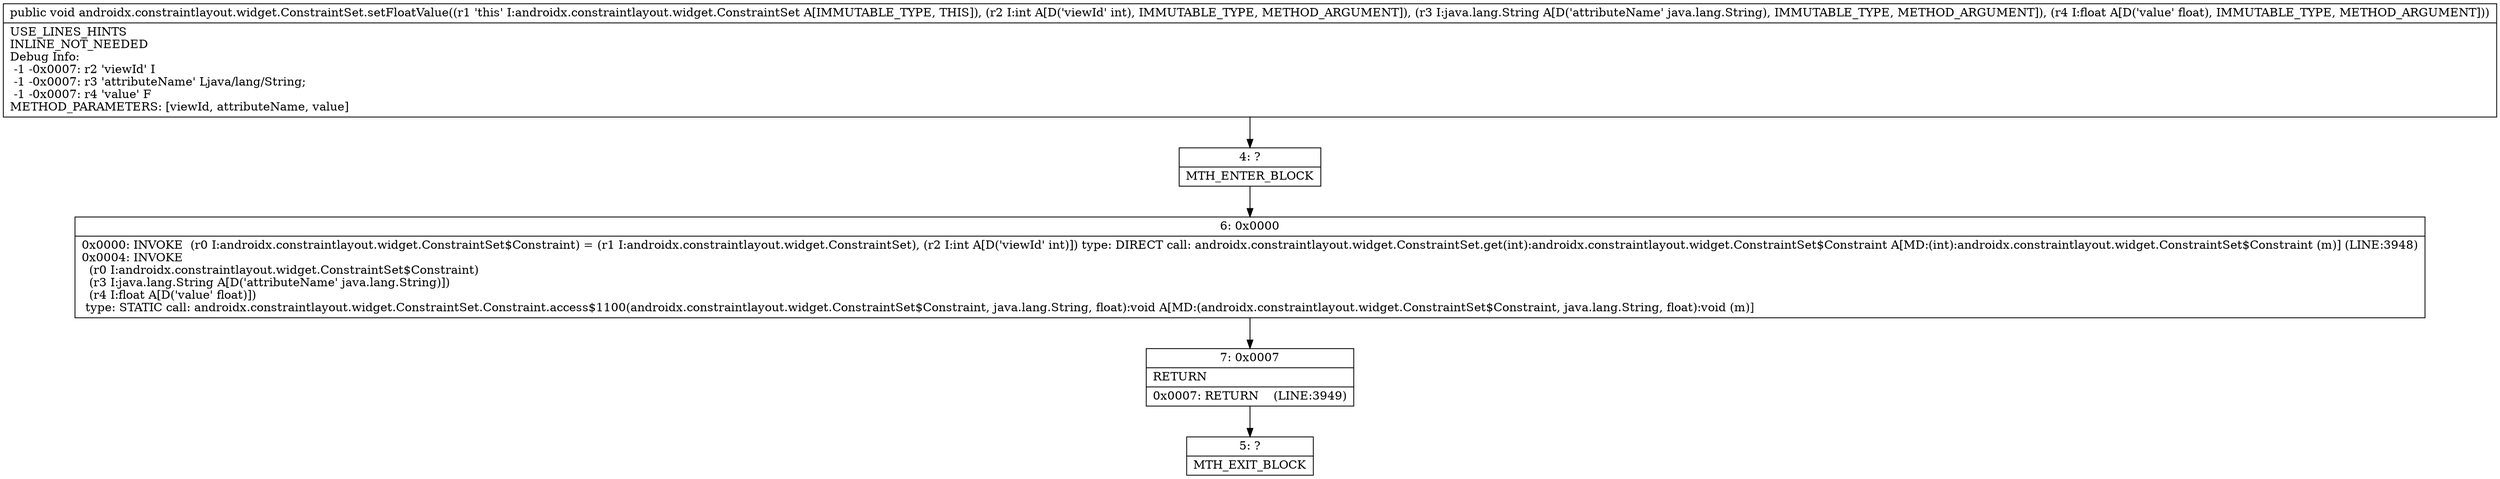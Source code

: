 digraph "CFG forandroidx.constraintlayout.widget.ConstraintSet.setFloatValue(ILjava\/lang\/String;F)V" {
Node_4 [shape=record,label="{4\:\ ?|MTH_ENTER_BLOCK\l}"];
Node_6 [shape=record,label="{6\:\ 0x0000|0x0000: INVOKE  (r0 I:androidx.constraintlayout.widget.ConstraintSet$Constraint) = (r1 I:androidx.constraintlayout.widget.ConstraintSet), (r2 I:int A[D('viewId' int)]) type: DIRECT call: androidx.constraintlayout.widget.ConstraintSet.get(int):androidx.constraintlayout.widget.ConstraintSet$Constraint A[MD:(int):androidx.constraintlayout.widget.ConstraintSet$Constraint (m)] (LINE:3948)\l0x0004: INVOKE  \l  (r0 I:androidx.constraintlayout.widget.ConstraintSet$Constraint)\l  (r3 I:java.lang.String A[D('attributeName' java.lang.String)])\l  (r4 I:float A[D('value' float)])\l type: STATIC call: androidx.constraintlayout.widget.ConstraintSet.Constraint.access$1100(androidx.constraintlayout.widget.ConstraintSet$Constraint, java.lang.String, float):void A[MD:(androidx.constraintlayout.widget.ConstraintSet$Constraint, java.lang.String, float):void (m)]\l}"];
Node_7 [shape=record,label="{7\:\ 0x0007|RETURN\l|0x0007: RETURN    (LINE:3949)\l}"];
Node_5 [shape=record,label="{5\:\ ?|MTH_EXIT_BLOCK\l}"];
MethodNode[shape=record,label="{public void androidx.constraintlayout.widget.ConstraintSet.setFloatValue((r1 'this' I:androidx.constraintlayout.widget.ConstraintSet A[IMMUTABLE_TYPE, THIS]), (r2 I:int A[D('viewId' int), IMMUTABLE_TYPE, METHOD_ARGUMENT]), (r3 I:java.lang.String A[D('attributeName' java.lang.String), IMMUTABLE_TYPE, METHOD_ARGUMENT]), (r4 I:float A[D('value' float), IMMUTABLE_TYPE, METHOD_ARGUMENT]))  | USE_LINES_HINTS\lINLINE_NOT_NEEDED\lDebug Info:\l  \-1 \-0x0007: r2 'viewId' I\l  \-1 \-0x0007: r3 'attributeName' Ljava\/lang\/String;\l  \-1 \-0x0007: r4 'value' F\lMETHOD_PARAMETERS: [viewId, attributeName, value]\l}"];
MethodNode -> Node_4;Node_4 -> Node_6;
Node_6 -> Node_7;
Node_7 -> Node_5;
}

